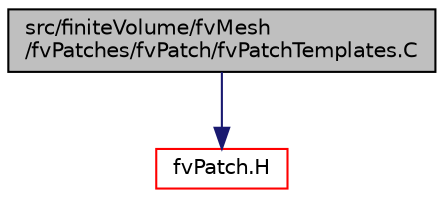 digraph "src/finiteVolume/fvMesh/fvPatches/fvPatch/fvPatchTemplates.C"
{
  bgcolor="transparent";
  edge [fontname="Helvetica",fontsize="10",labelfontname="Helvetica",labelfontsize="10"];
  node [fontname="Helvetica",fontsize="10",shape=record];
  Node1 [label="src/finiteVolume/fvMesh\l/fvPatches/fvPatch/fvPatchTemplates.C",height=0.2,width=0.4,color="black", fillcolor="grey75", style="filled", fontcolor="black"];
  Node1 -> Node2 [color="midnightblue",fontsize="10",style="solid",fontname="Helvetica"];
  Node2 [label="fvPatch.H",height=0.2,width=0.4,color="red",URL="$a06093.html"];
}

